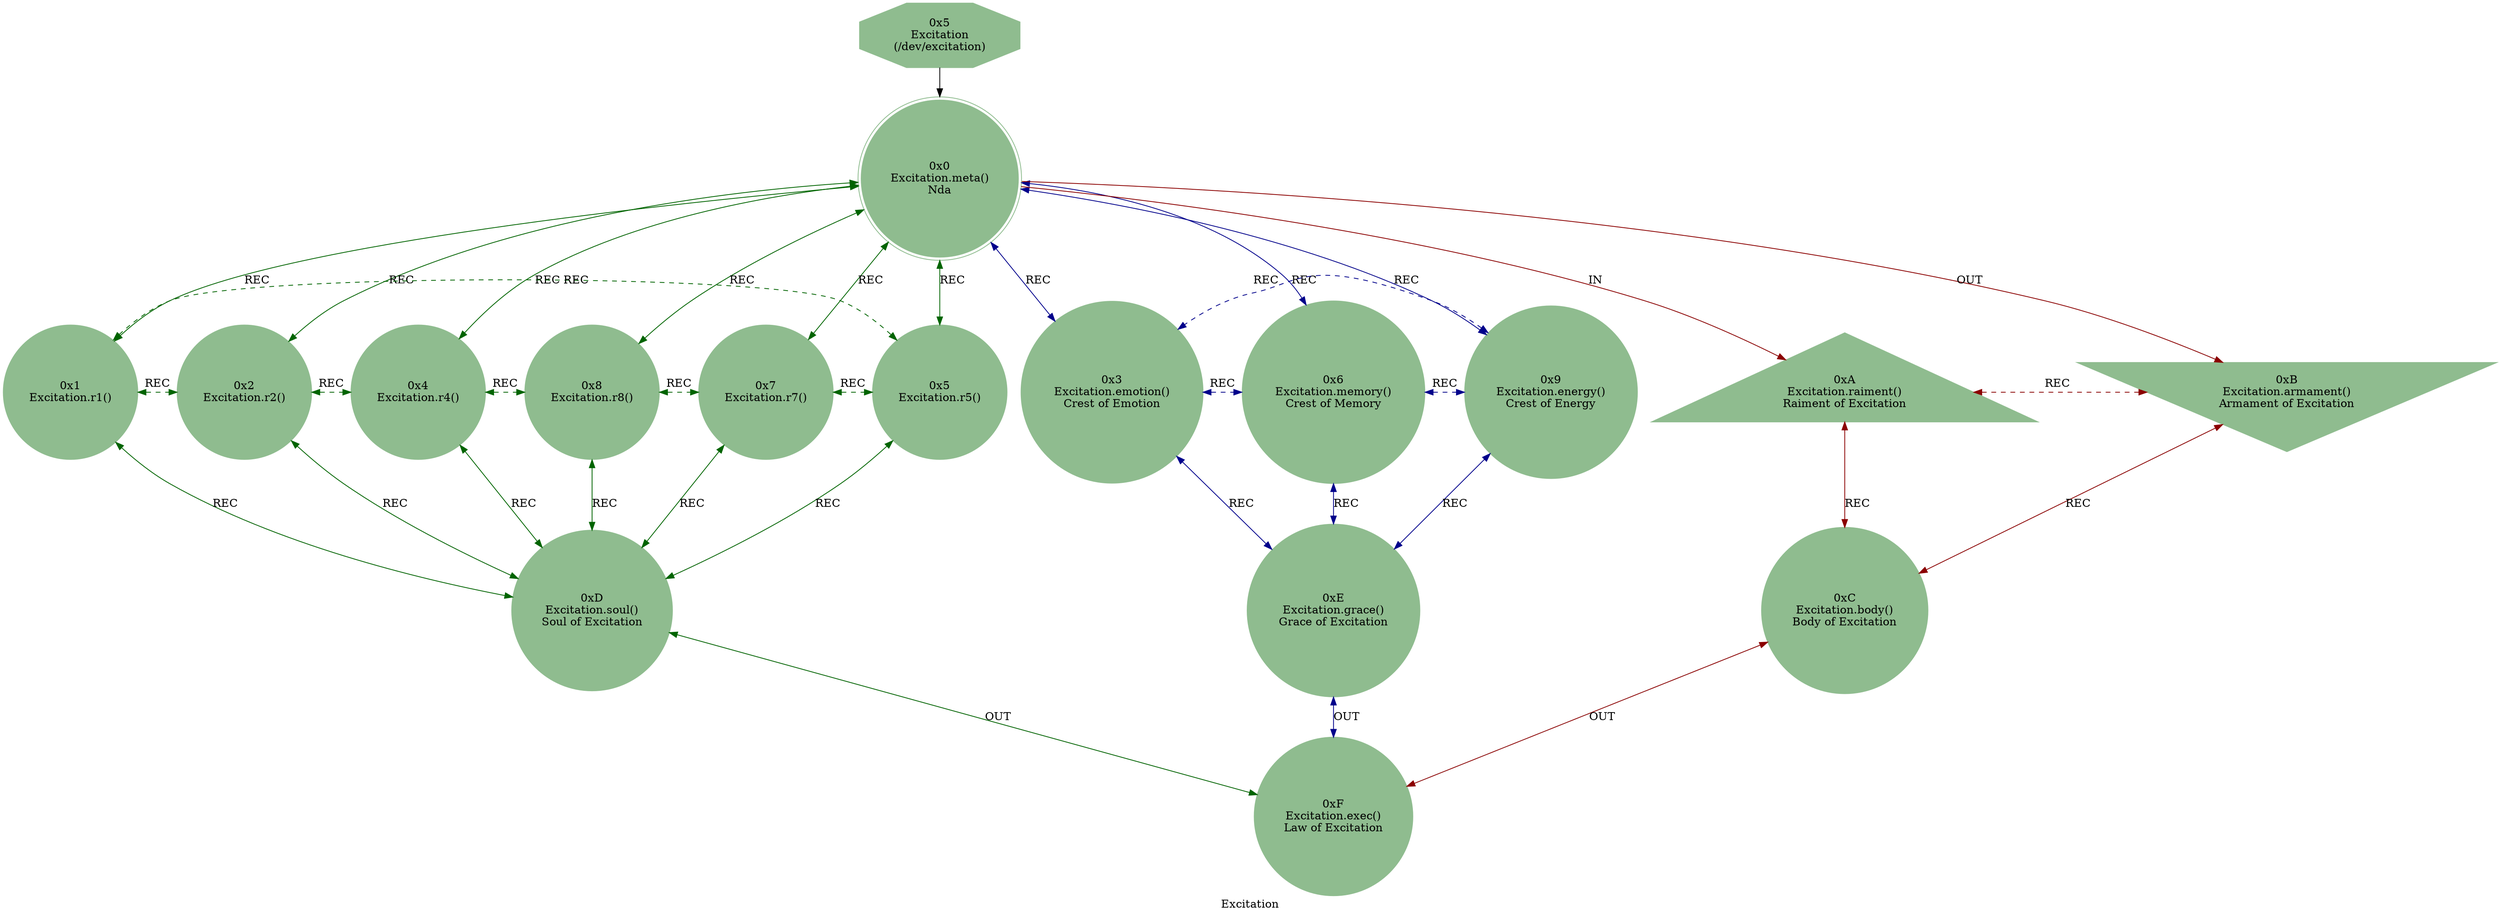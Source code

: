 strict digraph ExcitationEngine {
    label = "Excitation";
    style = filled;
    color = blue;
    comment = "";
    node [shape = polygon; sides = 8; style = filled; color = darkseagreen;];
    
    spark_5_mythos_t [label = "0x5\nExcitation\n(/dev/excitation)";];
    
    // r0::meta();r1,r2,r4,r8,r7,r5;r3,r6,r;ra::receive(),rb::send(),rc::dispatch(),rd::commit(),re::serve(),rf::exec()
    spark_0_excitation_t [label = "0x0\nExcitation.meta()\nNda";comment = "";shape = doublecircle;];
    spark_1_excitation_t [label = "0x1\nExcitation.r1()\n";comment = "";shape = circle;];
    spark_2_excitation_t [label = "0x2\nExcitation.r2()\n";comment = "";shape = circle;];
    spark_4_excitation_t [label = "0x4\nExcitation.r4()\n";comment = "";shape = circle;];
    spark_8_excitation_t [label = "0x8\nExcitation.r8()\n";comment = "";shape = circle;];
    spark_7_excitation_t [label = "0x7\nExcitation.r7()\n";comment = "";shape = circle;];
    spark_5_excitation_t [label = "0x5\nExcitation.r5()\n";comment = "";shape = circle;];
    spark_3_excitation_t [label = "0x3\nExcitation.emotion()\nCrest of Emotion";comment = "";shape = circle;];
    spark_6_excitation_t [label = "0x6\nExcitation.memory()\nCrest of Memory";comment = "";shape = circle;];
    spark_9_excitation_t [label = "0x9\nExcitation.energy()\nCrest of Energy";comment = "";shape = circle;];
    spark_a_excitation_t [label = "0xA\nExcitation.raiment()\nRaiment of Excitation";comment = "";shape = triangle;];
    spark_b_excitation_t [label = "0xB\nExcitation.armament()\nArmament of Excitation";comment = "";shape = invtriangle;];
    spark_c_excitation_t [label = "0xC\nExcitation.body()\nBody of Excitation";comment = "";shape = circle;];
    spark_d_excitation_t [label = "0xD\nExcitation.soul()\nSoul of Excitation";comment = "";shape = circle;];
    spark_e_excitation_t [label = "0xE\nExcitation.grace()\nGrace of Excitation";comment = "";shape = circle;];
    spark_f_excitation_t [label = "0xF\nExcitation.exec()\nLaw of Excitation";comment = "";shape = circle;];
    
    // IN = Input
    // OUT = Output
    // REC = Recursion
    spark_5_mythos_t -> spark_0_excitation_t;
    spark_0_excitation_t -> spark_a_excitation_t [label = "IN"; color = darkred; comment = "";];
    spark_0_excitation_t -> spark_b_excitation_t [label = "OUT"; color = darkred; comment = "";];
    spark_0_excitation_t -> {spark_3_excitation_t spark_6_excitation_t spark_9_excitation_t} [label = "REC"; color = darkblue; comment = ""; dir = both;];
    spark_0_excitation_t -> {spark_1_excitation_t spark_2_excitation_t spark_4_excitation_t spark_8_excitation_t spark_7_excitation_t spark_5_excitation_t} [label = "REC"; color = darkgreen; comment = ""; dir = both;];
    
    {spark_a_excitation_t spark_b_excitation_t} -> spark_c_excitation_t [label = "REC"; color = darkred; comment = ""; dir = both;];
    {spark_1_excitation_t spark_2_excitation_t spark_4_excitation_t spark_8_excitation_t spark_7_excitation_t spark_5_excitation_t} -> spark_d_excitation_t [label = "REC"; color = darkgreen; comment = ""; dir = both;];
    {spark_3_excitation_t spark_6_excitation_t spark_9_excitation_t} -> spark_e_excitation_t [label = "REC"; color = darkblue; comment = ""; dir = both;];
    
    spark_1_excitation_t -> spark_2_excitation_t -> spark_4_excitation_t -> spark_8_excitation_t -> spark_7_excitation_t -> spark_5_excitation_t -> spark_1_excitation_t [label = "REC"; color = darkgreen; comment = ""; style = dashed; constraint = false; dir = both;];
    spark_3_excitation_t -> spark_6_excitation_t -> spark_9_excitation_t -> spark_3_excitation_t [label = "REC"; color = darkblue; comment = ""; style = dashed; constraint = false; dir = both;];
    spark_a_excitation_t -> spark_b_excitation_t [label = "REC"; color = darkred; comment = ""; constraint = false; style = dashed; dir = both;];
    
    spark_c_excitation_t -> spark_f_excitation_t [label = "OUT"; color = darkred; comment = ""; dir = both;];
    spark_d_excitation_t -> spark_f_excitation_t [label = "OUT"; color = darkgreen; comment = ""; dir = both;];
    spark_e_excitation_t -> spark_f_excitation_t [label = "OUT"; color = darkblue; comment = ""; dir = both;];
}